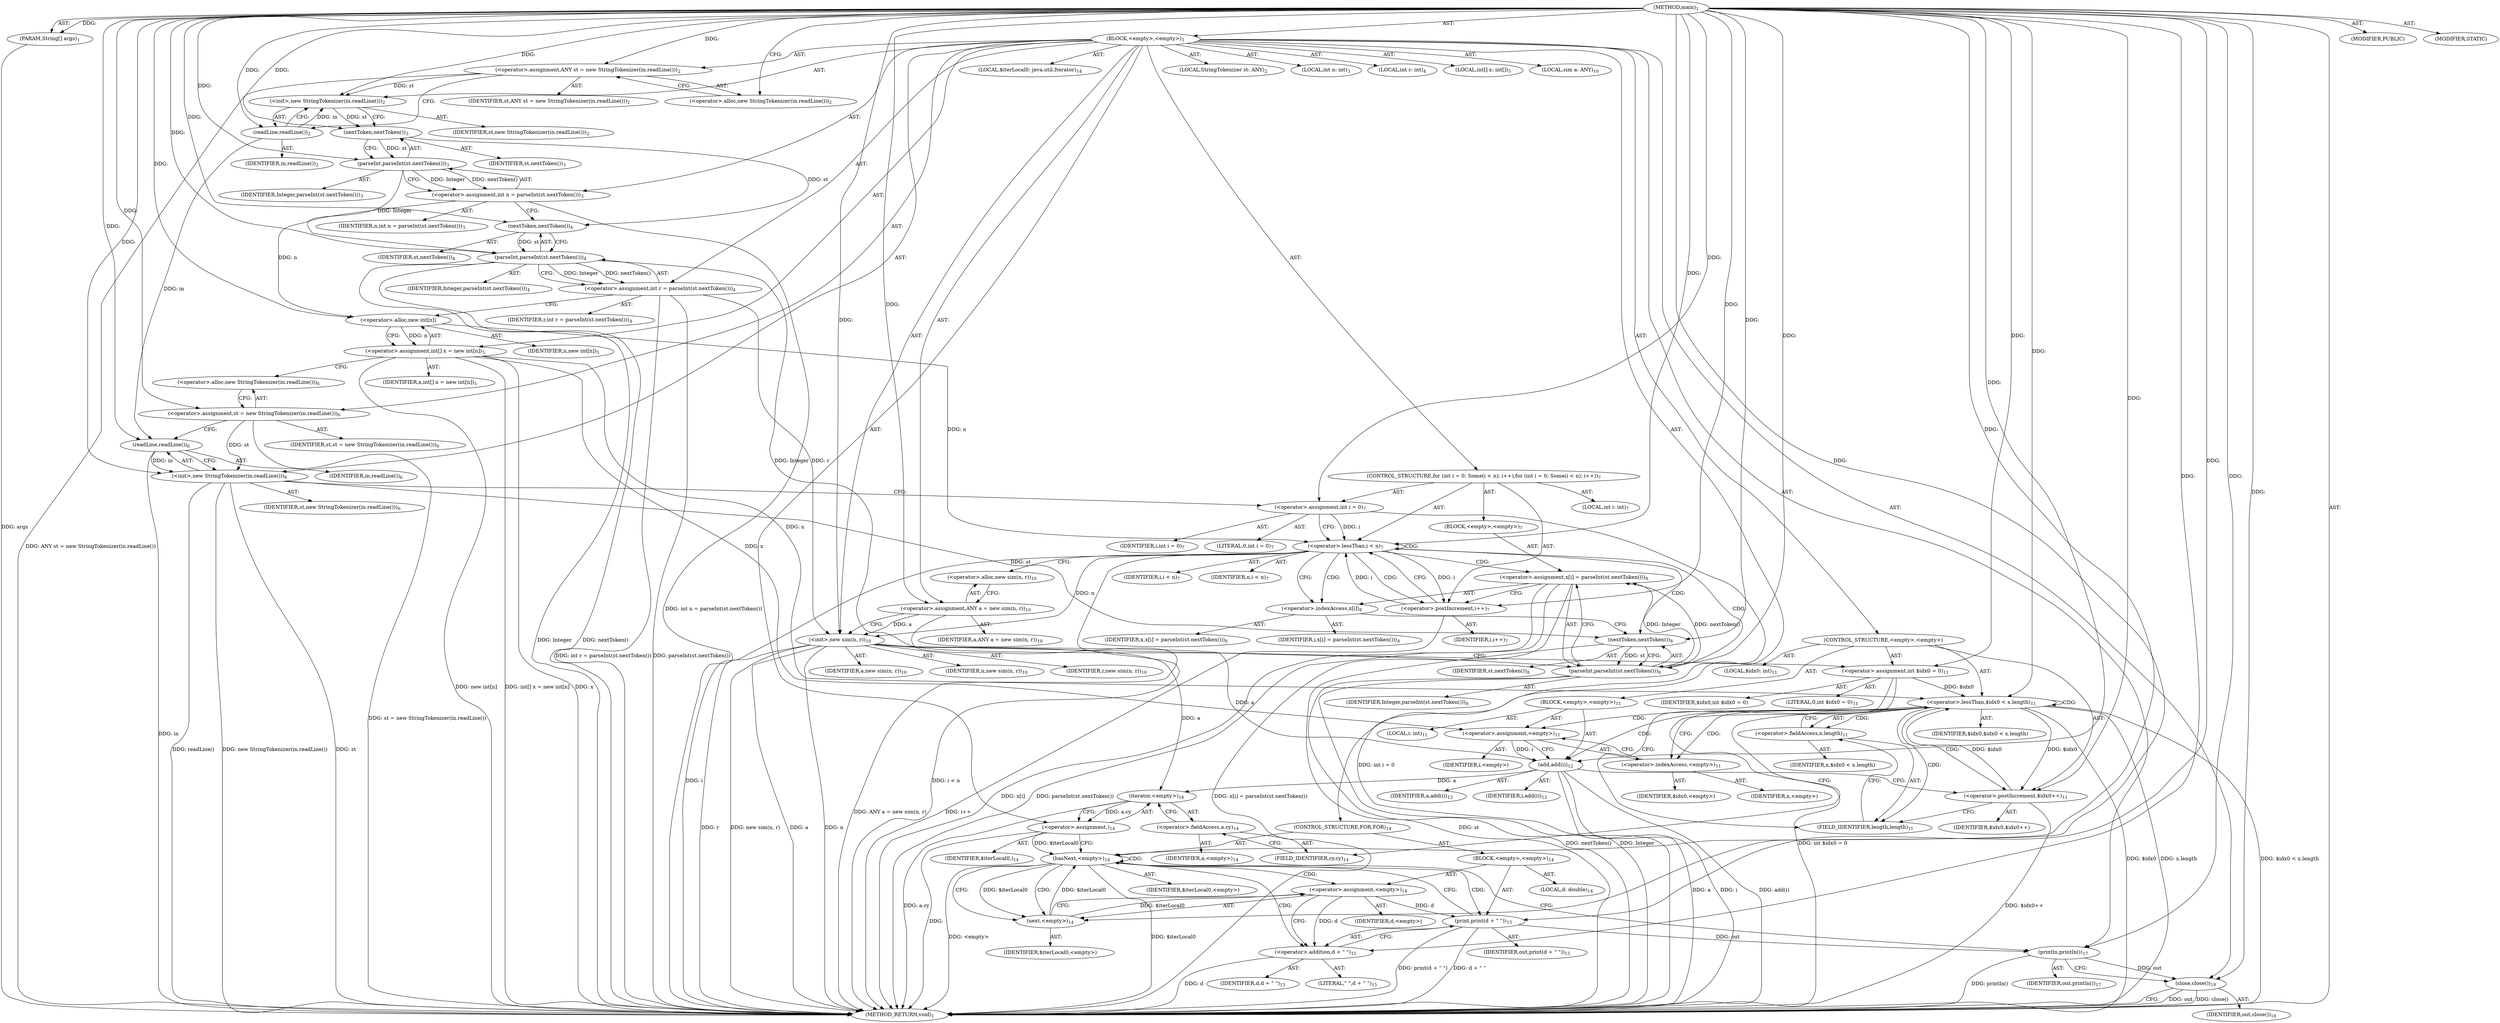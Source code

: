 digraph "main" {  
"22" [label = <(METHOD,main)<SUB>1</SUB>> ]
"23" [label = <(PARAM,String[] args)<SUB>1</SUB>> ]
"24" [label = <(BLOCK,&lt;empty&gt;,&lt;empty&gt;)<SUB>1</SUB>> ]
"4" [label = <(LOCAL,StringTokenizer st: ANY)<SUB>2</SUB>> ]
"25" [label = <(&lt;operator&gt;.assignment,ANY st = new StringTokenizer(in.readLine()))<SUB>2</SUB>> ]
"26" [label = <(IDENTIFIER,st,ANY st = new StringTokenizer(in.readLine()))<SUB>2</SUB>> ]
"27" [label = <(&lt;operator&gt;.alloc,new StringTokenizer(in.readLine()))<SUB>2</SUB>> ]
"28" [label = <(&lt;init&gt;,new StringTokenizer(in.readLine()))<SUB>2</SUB>> ]
"3" [label = <(IDENTIFIER,st,new StringTokenizer(in.readLine()))<SUB>2</SUB>> ]
"29" [label = <(readLine,readLine())<SUB>2</SUB>> ]
"30" [label = <(IDENTIFIER,in,readLine())<SUB>2</SUB>> ]
"31" [label = <(LOCAL,int n: int)<SUB>3</SUB>> ]
"32" [label = <(&lt;operator&gt;.assignment,int n = parseInt(st.nextToken()))<SUB>3</SUB>> ]
"33" [label = <(IDENTIFIER,n,int n = parseInt(st.nextToken()))<SUB>3</SUB>> ]
"34" [label = <(parseInt,parseInt(st.nextToken()))<SUB>3</SUB>> ]
"35" [label = <(IDENTIFIER,Integer,parseInt(st.nextToken()))<SUB>3</SUB>> ]
"36" [label = <(nextToken,nextToken())<SUB>3</SUB>> ]
"37" [label = <(IDENTIFIER,st,nextToken())<SUB>3</SUB>> ]
"38" [label = <(LOCAL,int r: int)<SUB>4</SUB>> ]
"39" [label = <(&lt;operator&gt;.assignment,int r = parseInt(st.nextToken()))<SUB>4</SUB>> ]
"40" [label = <(IDENTIFIER,r,int r = parseInt(st.nextToken()))<SUB>4</SUB>> ]
"41" [label = <(parseInt,parseInt(st.nextToken()))<SUB>4</SUB>> ]
"42" [label = <(IDENTIFIER,Integer,parseInt(st.nextToken()))<SUB>4</SUB>> ]
"43" [label = <(nextToken,nextToken())<SUB>4</SUB>> ]
"44" [label = <(IDENTIFIER,st,nextToken())<SUB>4</SUB>> ]
"45" [label = <(LOCAL,int[] x: int[])<SUB>5</SUB>> ]
"46" [label = <(&lt;operator&gt;.assignment,int[] x = new int[n])<SUB>5</SUB>> ]
"47" [label = <(IDENTIFIER,x,int[] x = new int[n])<SUB>5</SUB>> ]
"48" [label = <(&lt;operator&gt;.alloc,new int[n])> ]
"49" [label = <(IDENTIFIER,n,new int[n])<SUB>5</SUB>> ]
"50" [label = <(&lt;operator&gt;.assignment,st = new StringTokenizer(in.readLine()))<SUB>6</SUB>> ]
"51" [label = <(IDENTIFIER,st,st = new StringTokenizer(in.readLine()))<SUB>6</SUB>> ]
"52" [label = <(&lt;operator&gt;.alloc,new StringTokenizer(in.readLine()))<SUB>6</SUB>> ]
"53" [label = <(&lt;init&gt;,new StringTokenizer(in.readLine()))<SUB>6</SUB>> ]
"5" [label = <(IDENTIFIER,st,new StringTokenizer(in.readLine()))<SUB>6</SUB>> ]
"54" [label = <(readLine,readLine())<SUB>6</SUB>> ]
"55" [label = <(IDENTIFIER,in,readLine())<SUB>6</SUB>> ]
"56" [label = <(CONTROL_STRUCTURE,for (int i = 0; Some(i &lt; n); i++),for (int i = 0; Some(i &lt; n); i++))<SUB>7</SUB>> ]
"57" [label = <(LOCAL,int i: int)<SUB>7</SUB>> ]
"58" [label = <(&lt;operator&gt;.assignment,int i = 0)<SUB>7</SUB>> ]
"59" [label = <(IDENTIFIER,i,int i = 0)<SUB>7</SUB>> ]
"60" [label = <(LITERAL,0,int i = 0)<SUB>7</SUB>> ]
"61" [label = <(&lt;operator&gt;.lessThan,i &lt; n)<SUB>7</SUB>> ]
"62" [label = <(IDENTIFIER,i,i &lt; n)<SUB>7</SUB>> ]
"63" [label = <(IDENTIFIER,n,i &lt; n)<SUB>7</SUB>> ]
"64" [label = <(&lt;operator&gt;.postIncrement,i++)<SUB>7</SUB>> ]
"65" [label = <(IDENTIFIER,i,i++)<SUB>7</SUB>> ]
"66" [label = <(BLOCK,&lt;empty&gt;,&lt;empty&gt;)<SUB>7</SUB>> ]
"67" [label = <(&lt;operator&gt;.assignment,x[i] = parseInt(st.nextToken()))<SUB>8</SUB>> ]
"68" [label = <(&lt;operator&gt;.indexAccess,x[i])<SUB>8</SUB>> ]
"69" [label = <(IDENTIFIER,x,x[i] = parseInt(st.nextToken()))<SUB>8</SUB>> ]
"70" [label = <(IDENTIFIER,i,x[i] = parseInt(st.nextToken()))<SUB>8</SUB>> ]
"71" [label = <(parseInt,parseInt(st.nextToken()))<SUB>8</SUB>> ]
"72" [label = <(IDENTIFIER,Integer,parseInt(st.nextToken()))<SUB>8</SUB>> ]
"73" [label = <(nextToken,nextToken())<SUB>8</SUB>> ]
"74" [label = <(IDENTIFIER,st,nextToken())<SUB>8</SUB>> ]
"7" [label = <(LOCAL,sim a: ANY)<SUB>10</SUB>> ]
"75" [label = <(&lt;operator&gt;.assignment,ANY a = new sim(n, r))<SUB>10</SUB>> ]
"76" [label = <(IDENTIFIER,a,ANY a = new sim(n, r))<SUB>10</SUB>> ]
"77" [label = <(&lt;operator&gt;.alloc,new sim(n, r))<SUB>10</SUB>> ]
"78" [label = <(&lt;init&gt;,new sim(n, r))<SUB>10</SUB>> ]
"6" [label = <(IDENTIFIER,a,new sim(n, r))<SUB>10</SUB>> ]
"79" [label = <(IDENTIFIER,n,new sim(n, r))<SUB>10</SUB>> ]
"80" [label = <(IDENTIFIER,r,new sim(n, r))<SUB>10</SUB>> ]
"81" [label = <(CONTROL_STRUCTURE,&lt;empty&gt;,&lt;empty&gt;)> ]
"82" [label = <(LOCAL,$idx0: int)<SUB>11</SUB>> ]
"83" [label = <(&lt;operator&gt;.assignment,int $idx0 = 0)<SUB>11</SUB>> ]
"84" [label = <(IDENTIFIER,$idx0,int $idx0 = 0)> ]
"85" [label = <(LITERAL,0,int $idx0 = 0)<SUB>11</SUB>> ]
"86" [label = <(&lt;operator&gt;.lessThan,$idx0 &lt; x.length)<SUB>11</SUB>> ]
"87" [label = <(IDENTIFIER,$idx0,$idx0 &lt; x.length)> ]
"88" [label = <(&lt;operator&gt;.fieldAccess,x.length)<SUB>11</SUB>> ]
"89" [label = <(IDENTIFIER,x,$idx0 &lt; x.length)> ]
"90" [label = <(FIELD_IDENTIFIER,length,length)<SUB>11</SUB>> ]
"91" [label = <(&lt;operator&gt;.postIncrement,$idx0++)<SUB>11</SUB>> ]
"92" [label = <(IDENTIFIER,$idx0,$idx0++)> ]
"93" [label = <(BLOCK,&lt;empty&gt;,&lt;empty&gt;)<SUB>11</SUB>> ]
"94" [label = <(LOCAL,i: int)<SUB>11</SUB>> ]
"95" [label = <(&lt;operator&gt;.assignment,&lt;empty&gt;)<SUB>11</SUB>> ]
"96" [label = <(IDENTIFIER,i,&lt;empty&gt;)> ]
"97" [label = <(&lt;operator&gt;.indexAccess,&lt;empty&gt;)<SUB>11</SUB>> ]
"98" [label = <(IDENTIFIER,x,&lt;empty&gt;)> ]
"99" [label = <(IDENTIFIER,$idx0,&lt;empty&gt;)> ]
"100" [label = <(add,add(i))<SUB>12</SUB>> ]
"101" [label = <(IDENTIFIER,a,add(i))<SUB>12</SUB>> ]
"102" [label = <(IDENTIFIER,i,add(i))<SUB>12</SUB>> ]
"103" [label = <(LOCAL,$iterLocal0: java.util.Iterator)<SUB>14</SUB>> ]
"104" [label = <(&lt;operator&gt;.assignment,)<SUB>14</SUB>> ]
"105" [label = <(IDENTIFIER,$iterLocal0,)<SUB>14</SUB>> ]
"106" [label = <(iterator,&lt;empty&gt;)<SUB>14</SUB>> ]
"107" [label = <(&lt;operator&gt;.fieldAccess,a.cy)<SUB>14</SUB>> ]
"108" [label = <(IDENTIFIER,a,&lt;empty&gt;)<SUB>14</SUB>> ]
"109" [label = <(FIELD_IDENTIFIER,cy,cy)<SUB>14</SUB>> ]
"110" [label = <(CONTROL_STRUCTURE,FOR,FOR)<SUB>14</SUB>> ]
"111" [label = <(hasNext,&lt;empty&gt;)<SUB>14</SUB>> ]
"112" [label = <(IDENTIFIER,$iterLocal0,&lt;empty&gt;)> ]
"113" [label = <(BLOCK,&lt;empty&gt;,&lt;empty&gt;)<SUB>14</SUB>> ]
"114" [label = <(LOCAL,d: double)<SUB>14</SUB>> ]
"115" [label = <(&lt;operator&gt;.assignment,&lt;empty&gt;)<SUB>14</SUB>> ]
"116" [label = <(IDENTIFIER,d,&lt;empty&gt;)> ]
"117" [label = <(next,&lt;empty&gt;)<SUB>14</SUB>> ]
"118" [label = <(IDENTIFIER,$iterLocal0,&lt;empty&gt;)> ]
"119" [label = <(print,print(d + &quot; &quot;))<SUB>15</SUB>> ]
"120" [label = <(IDENTIFIER,out,print(d + &quot; &quot;))<SUB>15</SUB>> ]
"121" [label = <(&lt;operator&gt;.addition,d + &quot; &quot;)<SUB>15</SUB>> ]
"122" [label = <(IDENTIFIER,d,d + &quot; &quot;)<SUB>15</SUB>> ]
"123" [label = <(LITERAL,&quot; &quot;,d + &quot; &quot;)<SUB>15</SUB>> ]
"124" [label = <(println,println())<SUB>17</SUB>> ]
"125" [label = <(IDENTIFIER,out,println())<SUB>17</SUB>> ]
"126" [label = <(close,close())<SUB>18</SUB>> ]
"127" [label = <(IDENTIFIER,out,close())<SUB>18</SUB>> ]
"128" [label = <(MODIFIER,PUBLIC)> ]
"129" [label = <(MODIFIER,STATIC)> ]
"130" [label = <(METHOD_RETURN,void)<SUB>1</SUB>> ]
  "22" -> "23"  [ label = "AST: "] 
  "22" -> "24"  [ label = "AST: "] 
  "22" -> "128"  [ label = "AST: "] 
  "22" -> "129"  [ label = "AST: "] 
  "22" -> "130"  [ label = "AST: "] 
  "24" -> "4"  [ label = "AST: "] 
  "24" -> "25"  [ label = "AST: "] 
  "24" -> "28"  [ label = "AST: "] 
  "24" -> "31"  [ label = "AST: "] 
  "24" -> "32"  [ label = "AST: "] 
  "24" -> "38"  [ label = "AST: "] 
  "24" -> "39"  [ label = "AST: "] 
  "24" -> "45"  [ label = "AST: "] 
  "24" -> "46"  [ label = "AST: "] 
  "24" -> "50"  [ label = "AST: "] 
  "24" -> "53"  [ label = "AST: "] 
  "24" -> "56"  [ label = "AST: "] 
  "24" -> "7"  [ label = "AST: "] 
  "24" -> "75"  [ label = "AST: "] 
  "24" -> "78"  [ label = "AST: "] 
  "24" -> "81"  [ label = "AST: "] 
  "24" -> "103"  [ label = "AST: "] 
  "24" -> "104"  [ label = "AST: "] 
  "24" -> "110"  [ label = "AST: "] 
  "24" -> "124"  [ label = "AST: "] 
  "24" -> "126"  [ label = "AST: "] 
  "25" -> "26"  [ label = "AST: "] 
  "25" -> "27"  [ label = "AST: "] 
  "28" -> "3"  [ label = "AST: "] 
  "28" -> "29"  [ label = "AST: "] 
  "29" -> "30"  [ label = "AST: "] 
  "32" -> "33"  [ label = "AST: "] 
  "32" -> "34"  [ label = "AST: "] 
  "34" -> "35"  [ label = "AST: "] 
  "34" -> "36"  [ label = "AST: "] 
  "36" -> "37"  [ label = "AST: "] 
  "39" -> "40"  [ label = "AST: "] 
  "39" -> "41"  [ label = "AST: "] 
  "41" -> "42"  [ label = "AST: "] 
  "41" -> "43"  [ label = "AST: "] 
  "43" -> "44"  [ label = "AST: "] 
  "46" -> "47"  [ label = "AST: "] 
  "46" -> "48"  [ label = "AST: "] 
  "48" -> "49"  [ label = "AST: "] 
  "50" -> "51"  [ label = "AST: "] 
  "50" -> "52"  [ label = "AST: "] 
  "53" -> "5"  [ label = "AST: "] 
  "53" -> "54"  [ label = "AST: "] 
  "54" -> "55"  [ label = "AST: "] 
  "56" -> "57"  [ label = "AST: "] 
  "56" -> "58"  [ label = "AST: "] 
  "56" -> "61"  [ label = "AST: "] 
  "56" -> "64"  [ label = "AST: "] 
  "56" -> "66"  [ label = "AST: "] 
  "58" -> "59"  [ label = "AST: "] 
  "58" -> "60"  [ label = "AST: "] 
  "61" -> "62"  [ label = "AST: "] 
  "61" -> "63"  [ label = "AST: "] 
  "64" -> "65"  [ label = "AST: "] 
  "66" -> "67"  [ label = "AST: "] 
  "67" -> "68"  [ label = "AST: "] 
  "67" -> "71"  [ label = "AST: "] 
  "68" -> "69"  [ label = "AST: "] 
  "68" -> "70"  [ label = "AST: "] 
  "71" -> "72"  [ label = "AST: "] 
  "71" -> "73"  [ label = "AST: "] 
  "73" -> "74"  [ label = "AST: "] 
  "75" -> "76"  [ label = "AST: "] 
  "75" -> "77"  [ label = "AST: "] 
  "78" -> "6"  [ label = "AST: "] 
  "78" -> "79"  [ label = "AST: "] 
  "78" -> "80"  [ label = "AST: "] 
  "81" -> "82"  [ label = "AST: "] 
  "81" -> "83"  [ label = "AST: "] 
  "81" -> "86"  [ label = "AST: "] 
  "81" -> "91"  [ label = "AST: "] 
  "81" -> "93"  [ label = "AST: "] 
  "83" -> "84"  [ label = "AST: "] 
  "83" -> "85"  [ label = "AST: "] 
  "86" -> "87"  [ label = "AST: "] 
  "86" -> "88"  [ label = "AST: "] 
  "88" -> "89"  [ label = "AST: "] 
  "88" -> "90"  [ label = "AST: "] 
  "91" -> "92"  [ label = "AST: "] 
  "93" -> "94"  [ label = "AST: "] 
  "93" -> "95"  [ label = "AST: "] 
  "93" -> "100"  [ label = "AST: "] 
  "95" -> "96"  [ label = "AST: "] 
  "95" -> "97"  [ label = "AST: "] 
  "97" -> "98"  [ label = "AST: "] 
  "97" -> "99"  [ label = "AST: "] 
  "100" -> "101"  [ label = "AST: "] 
  "100" -> "102"  [ label = "AST: "] 
  "104" -> "105"  [ label = "AST: "] 
  "104" -> "106"  [ label = "AST: "] 
  "106" -> "107"  [ label = "AST: "] 
  "107" -> "108"  [ label = "AST: "] 
  "107" -> "109"  [ label = "AST: "] 
  "110" -> "111"  [ label = "AST: "] 
  "110" -> "113"  [ label = "AST: "] 
  "111" -> "112"  [ label = "AST: "] 
  "113" -> "114"  [ label = "AST: "] 
  "113" -> "115"  [ label = "AST: "] 
  "113" -> "119"  [ label = "AST: "] 
  "115" -> "116"  [ label = "AST: "] 
  "115" -> "117"  [ label = "AST: "] 
  "117" -> "118"  [ label = "AST: "] 
  "119" -> "120"  [ label = "AST: "] 
  "119" -> "121"  [ label = "AST: "] 
  "121" -> "122"  [ label = "AST: "] 
  "121" -> "123"  [ label = "AST: "] 
  "124" -> "125"  [ label = "AST: "] 
  "126" -> "127"  [ label = "AST: "] 
  "25" -> "29"  [ label = "CFG: "] 
  "28" -> "36"  [ label = "CFG: "] 
  "32" -> "43"  [ label = "CFG: "] 
  "39" -> "48"  [ label = "CFG: "] 
  "46" -> "52"  [ label = "CFG: "] 
  "50" -> "54"  [ label = "CFG: "] 
  "53" -> "58"  [ label = "CFG: "] 
  "75" -> "78"  [ label = "CFG: "] 
  "78" -> "83"  [ label = "CFG: "] 
  "104" -> "111"  [ label = "CFG: "] 
  "124" -> "126"  [ label = "CFG: "] 
  "126" -> "130"  [ label = "CFG: "] 
  "27" -> "25"  [ label = "CFG: "] 
  "29" -> "28"  [ label = "CFG: "] 
  "34" -> "32"  [ label = "CFG: "] 
  "41" -> "39"  [ label = "CFG: "] 
  "48" -> "46"  [ label = "CFG: "] 
  "52" -> "50"  [ label = "CFG: "] 
  "54" -> "53"  [ label = "CFG: "] 
  "58" -> "61"  [ label = "CFG: "] 
  "61" -> "68"  [ label = "CFG: "] 
  "61" -> "77"  [ label = "CFG: "] 
  "64" -> "61"  [ label = "CFG: "] 
  "77" -> "75"  [ label = "CFG: "] 
  "83" -> "90"  [ label = "CFG: "] 
  "86" -> "97"  [ label = "CFG: "] 
  "86" -> "109"  [ label = "CFG: "] 
  "91" -> "90"  [ label = "CFG: "] 
  "106" -> "104"  [ label = "CFG: "] 
  "111" -> "117"  [ label = "CFG: "] 
  "111" -> "124"  [ label = "CFG: "] 
  "36" -> "34"  [ label = "CFG: "] 
  "43" -> "41"  [ label = "CFG: "] 
  "67" -> "64"  [ label = "CFG: "] 
  "88" -> "86"  [ label = "CFG: "] 
  "95" -> "100"  [ label = "CFG: "] 
  "100" -> "91"  [ label = "CFG: "] 
  "107" -> "106"  [ label = "CFG: "] 
  "115" -> "121"  [ label = "CFG: "] 
  "119" -> "111"  [ label = "CFG: "] 
  "68" -> "73"  [ label = "CFG: "] 
  "71" -> "67"  [ label = "CFG: "] 
  "90" -> "88"  [ label = "CFG: "] 
  "97" -> "95"  [ label = "CFG: "] 
  "109" -> "107"  [ label = "CFG: "] 
  "117" -> "115"  [ label = "CFG: "] 
  "121" -> "119"  [ label = "CFG: "] 
  "73" -> "71"  [ label = "CFG: "] 
  "22" -> "27"  [ label = "CFG: "] 
  "23" -> "130"  [ label = "DDG: args"] 
  "25" -> "130"  [ label = "DDG: ANY st = new StringTokenizer(in.readLine())"] 
  "32" -> "130"  [ label = "DDG: int n = parseInt(st.nextToken())"] 
  "41" -> "130"  [ label = "DDG: Integer"] 
  "41" -> "130"  [ label = "DDG: nextToken()"] 
  "39" -> "130"  [ label = "DDG: parseInt(st.nextToken())"] 
  "39" -> "130"  [ label = "DDG: int r = parseInt(st.nextToken())"] 
  "46" -> "130"  [ label = "DDG: x"] 
  "46" -> "130"  [ label = "DDG: new int[n]"] 
  "46" -> "130"  [ label = "DDG: int[] x = new int[n]"] 
  "50" -> "130"  [ label = "DDG: st = new StringTokenizer(in.readLine())"] 
  "53" -> "130"  [ label = "DDG: st"] 
  "54" -> "130"  [ label = "DDG: in"] 
  "53" -> "130"  [ label = "DDG: readLine()"] 
  "53" -> "130"  [ label = "DDG: new StringTokenizer(in.readLine())"] 
  "58" -> "130"  [ label = "DDG: int i = 0"] 
  "61" -> "130"  [ label = "DDG: i"] 
  "61" -> "130"  [ label = "DDG: i &lt; n"] 
  "75" -> "130"  [ label = "DDG: ANY a = new sim(n, r)"] 
  "78" -> "130"  [ label = "DDG: a"] 
  "78" -> "130"  [ label = "DDG: n"] 
  "78" -> "130"  [ label = "DDG: r"] 
  "78" -> "130"  [ label = "DDG: new sim(n, r)"] 
  "83" -> "130"  [ label = "DDG: int $idx0 = 0"] 
  "86" -> "130"  [ label = "DDG: $idx0"] 
  "86" -> "130"  [ label = "DDG: x.length"] 
  "86" -> "130"  [ label = "DDG: $idx0 &lt; x.length"] 
  "106" -> "130"  [ label = "DDG: a.cy"] 
  "104" -> "130"  [ label = "DDG: "] 
  "111" -> "130"  [ label = "DDG: $iterLocal0"] 
  "111" -> "130"  [ label = "DDG: &lt;empty&gt;"] 
  "124" -> "130"  [ label = "DDG: println()"] 
  "126" -> "130"  [ label = "DDG: out"] 
  "126" -> "130"  [ label = "DDG: close()"] 
  "121" -> "130"  [ label = "DDG: d"] 
  "119" -> "130"  [ label = "DDG: d + &quot; &quot;"] 
  "119" -> "130"  [ label = "DDG: print(d + &quot; &quot;)"] 
  "100" -> "130"  [ label = "DDG: a"] 
  "100" -> "130"  [ label = "DDG: i"] 
  "100" -> "130"  [ label = "DDG: add(i)"] 
  "91" -> "130"  [ label = "DDG: $idx0++"] 
  "67" -> "130"  [ label = "DDG: x[i]"] 
  "71" -> "130"  [ label = "DDG: Integer"] 
  "73" -> "130"  [ label = "DDG: st"] 
  "71" -> "130"  [ label = "DDG: nextToken()"] 
  "67" -> "130"  [ label = "DDG: parseInt(st.nextToken())"] 
  "67" -> "130"  [ label = "DDG: x[i] = parseInt(st.nextToken())"] 
  "64" -> "130"  [ label = "DDG: i++"] 
  "22" -> "23"  [ label = "DDG: "] 
  "22" -> "25"  [ label = "DDG: "] 
  "34" -> "32"  [ label = "DDG: Integer"] 
  "34" -> "32"  [ label = "DDG: nextToken()"] 
  "41" -> "39"  [ label = "DDG: Integer"] 
  "41" -> "39"  [ label = "DDG: nextToken()"] 
  "48" -> "46"  [ label = "DDG: n"] 
  "22" -> "50"  [ label = "DDG: "] 
  "22" -> "75"  [ label = "DDG: "] 
  "106" -> "104"  [ label = "DDG: a.cy"] 
  "25" -> "28"  [ label = "DDG: st"] 
  "22" -> "28"  [ label = "DDG: "] 
  "29" -> "28"  [ label = "DDG: in"] 
  "50" -> "53"  [ label = "DDG: st"] 
  "22" -> "53"  [ label = "DDG: "] 
  "54" -> "53"  [ label = "DDG: in"] 
  "22" -> "58"  [ label = "DDG: "] 
  "75" -> "78"  [ label = "DDG: a"] 
  "22" -> "78"  [ label = "DDG: "] 
  "61" -> "78"  [ label = "DDG: n"] 
  "39" -> "78"  [ label = "DDG: r"] 
  "22" -> "83"  [ label = "DDG: "] 
  "119" -> "124"  [ label = "DDG: out"] 
  "22" -> "124"  [ label = "DDG: "] 
  "124" -> "126"  [ label = "DDG: out"] 
  "22" -> "126"  [ label = "DDG: "] 
  "22" -> "29"  [ label = "DDG: "] 
  "22" -> "34"  [ label = "DDG: "] 
  "36" -> "34"  [ label = "DDG: st"] 
  "34" -> "41"  [ label = "DDG: Integer"] 
  "22" -> "41"  [ label = "DDG: "] 
  "43" -> "41"  [ label = "DDG: st"] 
  "32" -> "48"  [ label = "DDG: n"] 
  "22" -> "48"  [ label = "DDG: "] 
  "29" -> "54"  [ label = "DDG: in"] 
  "22" -> "54"  [ label = "DDG: "] 
  "58" -> "61"  [ label = "DDG: i"] 
  "64" -> "61"  [ label = "DDG: i"] 
  "22" -> "61"  [ label = "DDG: "] 
  "48" -> "61"  [ label = "DDG: n"] 
  "61" -> "64"  [ label = "DDG: i"] 
  "22" -> "64"  [ label = "DDG: "] 
  "71" -> "67"  [ label = "DDG: Integer"] 
  "71" -> "67"  [ label = "DDG: nextToken()"] 
  "83" -> "86"  [ label = "DDG: $idx0"] 
  "91" -> "86"  [ label = "DDG: $idx0"] 
  "22" -> "86"  [ label = "DDG: "] 
  "46" -> "86"  [ label = "DDG: x"] 
  "86" -> "91"  [ label = "DDG: $idx0"] 
  "22" -> "91"  [ label = "DDG: "] 
  "46" -> "95"  [ label = "DDG: x"] 
  "78" -> "106"  [ label = "DDG: a"] 
  "100" -> "106"  [ label = "DDG: a"] 
  "104" -> "111"  [ label = "DDG: $iterLocal0"] 
  "117" -> "111"  [ label = "DDG: $iterLocal0"] 
  "22" -> "111"  [ label = "DDG: "] 
  "117" -> "115"  [ label = "DDG: $iterLocal0"] 
  "28" -> "36"  [ label = "DDG: st"] 
  "22" -> "36"  [ label = "DDG: "] 
  "36" -> "43"  [ label = "DDG: st"] 
  "22" -> "43"  [ label = "DDG: "] 
  "78" -> "100"  [ label = "DDG: a"] 
  "22" -> "100"  [ label = "DDG: "] 
  "95" -> "100"  [ label = "DDG: i"] 
  "22" -> "119"  [ label = "DDG: "] 
  "115" -> "119"  [ label = "DDG: d"] 
  "41" -> "71"  [ label = "DDG: Integer"] 
  "22" -> "71"  [ label = "DDG: "] 
  "73" -> "71"  [ label = "DDG: st"] 
  "111" -> "117"  [ label = "DDG: $iterLocal0"] 
  "22" -> "117"  [ label = "DDG: "] 
  "115" -> "121"  [ label = "DDG: d"] 
  "22" -> "121"  [ label = "DDG: "] 
  "53" -> "73"  [ label = "DDG: st"] 
  "22" -> "73"  [ label = "DDG: "] 
  "61" -> "68"  [ label = "CDG: "] 
  "61" -> "73"  [ label = "CDG: "] 
  "61" -> "61"  [ label = "CDG: "] 
  "61" -> "64"  [ label = "CDG: "] 
  "61" -> "71"  [ label = "CDG: "] 
  "61" -> "67"  [ label = "CDG: "] 
  "86" -> "100"  [ label = "CDG: "] 
  "86" -> "88"  [ label = "CDG: "] 
  "86" -> "95"  [ label = "CDG: "] 
  "86" -> "97"  [ label = "CDG: "] 
  "86" -> "91"  [ label = "CDG: "] 
  "86" -> "90"  [ label = "CDG: "] 
  "86" -> "86"  [ label = "CDG: "] 
  "111" -> "115"  [ label = "CDG: "] 
  "111" -> "119"  [ label = "CDG: "] 
  "111" -> "121"  [ label = "CDG: "] 
  "111" -> "117"  [ label = "CDG: "] 
  "111" -> "111"  [ label = "CDG: "] 
}
